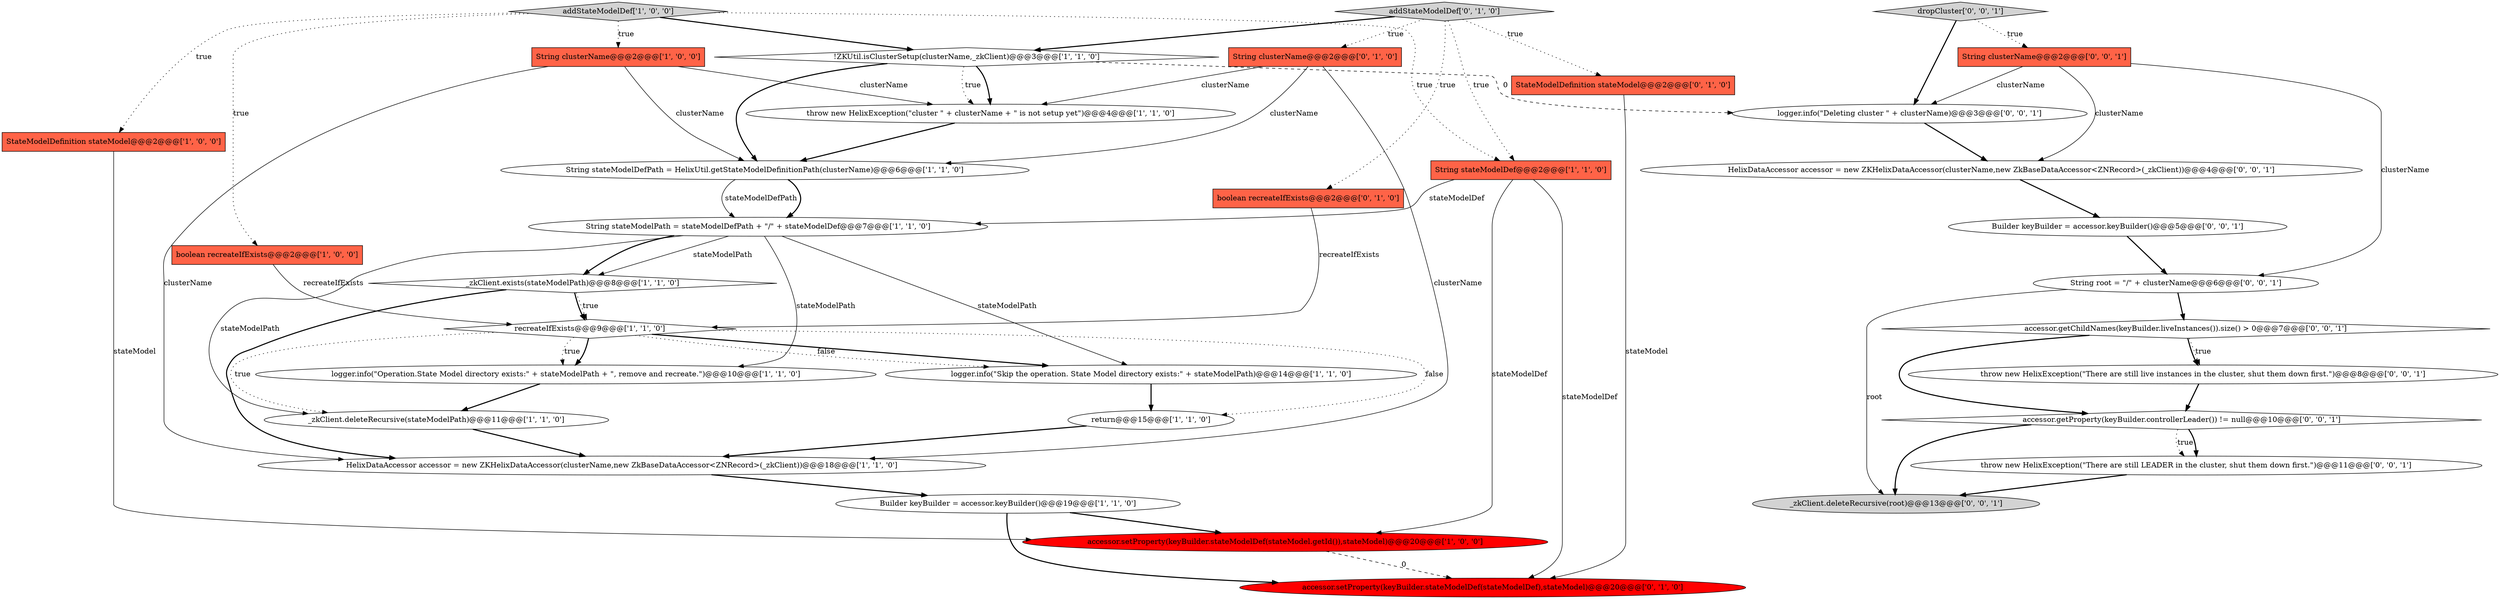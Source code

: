 digraph {
20 [style = filled, label = "StateModelDefinition stateModel@@@2@@@['0', '1', '0']", fillcolor = tomato, shape = box image = "AAA0AAABBB2BBB"];
12 [style = filled, label = "!ZKUtil.isClusterSetup(clusterName,_zkClient)@@@3@@@['1', '1', '0']", fillcolor = white, shape = diamond image = "AAA0AAABBB1BBB"];
26 [style = filled, label = "logger.info(\"Deleting cluster \" + clusterName)@@@3@@@['0', '0', '1']", fillcolor = white, shape = ellipse image = "AAA0AAABBB3BBB"];
22 [style = filled, label = "accessor.setProperty(keyBuilder.stateModelDef(stateModelDef),stateModel)@@@20@@@['0', '1', '0']", fillcolor = red, shape = ellipse image = "AAA1AAABBB2BBB"];
17 [style = filled, label = "logger.info(\"Skip the operation. State Model directory exists:\" + stateModelPath)@@@14@@@['1', '1', '0']", fillcolor = white, shape = ellipse image = "AAA0AAABBB1BBB"];
0 [style = filled, label = "_zkClient.exists(stateModelPath)@@@8@@@['1', '1', '0']", fillcolor = white, shape = diamond image = "AAA0AAABBB1BBB"];
18 [style = filled, label = "String clusterName@@@2@@@['0', '1', '0']", fillcolor = tomato, shape = box image = "AAA0AAABBB2BBB"];
16 [style = filled, label = "recreateIfExists@@@9@@@['1', '1', '0']", fillcolor = white, shape = diamond image = "AAA0AAABBB1BBB"];
1 [style = filled, label = "HelixDataAccessor accessor = new ZKHelixDataAccessor(clusterName,new ZkBaseDataAccessor<ZNRecord>(_zkClient))@@@18@@@['1', '1', '0']", fillcolor = white, shape = ellipse image = "AAA0AAABBB1BBB"];
10 [style = filled, label = "String stateModelDef@@@2@@@['1', '1', '0']", fillcolor = tomato, shape = box image = "AAA0AAABBB1BBB"];
14 [style = filled, label = "Builder keyBuilder = accessor.keyBuilder()@@@19@@@['1', '1', '0']", fillcolor = white, shape = ellipse image = "AAA0AAABBB1BBB"];
9 [style = filled, label = "addStateModelDef['1', '0', '0']", fillcolor = lightgray, shape = diamond image = "AAA0AAABBB1BBB"];
30 [style = filled, label = "throw new HelixException(\"There are still LEADER in the cluster, shut them down first.\")@@@11@@@['0', '0', '1']", fillcolor = white, shape = ellipse image = "AAA0AAABBB3BBB"];
31 [style = filled, label = "String root = \"/\" + clusterName@@@6@@@['0', '0', '1']", fillcolor = white, shape = ellipse image = "AAA0AAABBB3BBB"];
5 [style = filled, label = "boolean recreateIfExists@@@2@@@['1', '0', '0']", fillcolor = tomato, shape = box image = "AAA0AAABBB1BBB"];
4 [style = filled, label = "_zkClient.deleteRecursive(stateModelPath)@@@11@@@['1', '1', '0']", fillcolor = white, shape = ellipse image = "AAA0AAABBB1BBB"];
3 [style = filled, label = "String stateModelDefPath = HelixUtil.getStateModelDefinitionPath(clusterName)@@@6@@@['1', '1', '0']", fillcolor = white, shape = ellipse image = "AAA0AAABBB1BBB"];
13 [style = filled, label = "String stateModelPath = stateModelDefPath + \"/\" + stateModelDef@@@7@@@['1', '1', '0']", fillcolor = white, shape = ellipse image = "AAA0AAABBB1BBB"];
24 [style = filled, label = "accessor.getProperty(keyBuilder.controllerLeader()) != null@@@10@@@['0', '0', '1']", fillcolor = white, shape = diamond image = "AAA0AAABBB3BBB"];
32 [style = filled, label = "accessor.getChildNames(keyBuilder.liveInstances()).size() > 0@@@7@@@['0', '0', '1']", fillcolor = white, shape = diamond image = "AAA0AAABBB3BBB"];
25 [style = filled, label = "_zkClient.deleteRecursive(root)@@@13@@@['0', '0', '1']", fillcolor = lightgray, shape = ellipse image = "AAA0AAABBB3BBB"];
27 [style = filled, label = "Builder keyBuilder = accessor.keyBuilder()@@@5@@@['0', '0', '1']", fillcolor = white, shape = ellipse image = "AAA0AAABBB3BBB"];
19 [style = filled, label = "addStateModelDef['0', '1', '0']", fillcolor = lightgray, shape = diamond image = "AAA0AAABBB2BBB"];
33 [style = filled, label = "throw new HelixException(\"There are still live instances in the cluster, shut them down first.\")@@@8@@@['0', '0', '1']", fillcolor = white, shape = ellipse image = "AAA0AAABBB3BBB"];
6 [style = filled, label = "String clusterName@@@2@@@['1', '0', '0']", fillcolor = tomato, shape = box image = "AAA0AAABBB1BBB"];
7 [style = filled, label = "accessor.setProperty(keyBuilder.stateModelDef(stateModel.getId()),stateModel)@@@20@@@['1', '0', '0']", fillcolor = red, shape = ellipse image = "AAA1AAABBB1BBB"];
29 [style = filled, label = "HelixDataAccessor accessor = new ZKHelixDataAccessor(clusterName,new ZkBaseDataAccessor<ZNRecord>(_zkClient))@@@4@@@['0', '0', '1']", fillcolor = white, shape = ellipse image = "AAA0AAABBB3BBB"];
8 [style = filled, label = "return@@@15@@@['1', '1', '0']", fillcolor = white, shape = ellipse image = "AAA0AAABBB1BBB"];
15 [style = filled, label = "throw new HelixException(\"cluster \" + clusterName + \" is not setup yet\")@@@4@@@['1', '1', '0']", fillcolor = white, shape = ellipse image = "AAA0AAABBB1BBB"];
28 [style = filled, label = "dropCluster['0', '0', '1']", fillcolor = lightgray, shape = diamond image = "AAA0AAABBB3BBB"];
21 [style = filled, label = "boolean recreateIfExists@@@2@@@['0', '1', '0']", fillcolor = tomato, shape = box image = "AAA0AAABBB2BBB"];
2 [style = filled, label = "StateModelDefinition stateModel@@@2@@@['1', '0', '0']", fillcolor = tomato, shape = box image = "AAA0AAABBB1BBB"];
11 [style = filled, label = "logger.info(\"Operation.State Model directory exists:\" + stateModelPath + \", remove and recreate.\")@@@10@@@['1', '1', '0']", fillcolor = white, shape = ellipse image = "AAA0AAABBB1BBB"];
23 [style = filled, label = "String clusterName@@@2@@@['0', '0', '1']", fillcolor = tomato, shape = box image = "AAA0AAABBB3BBB"];
19->10 [style = dotted, label="true"];
17->8 [style = bold, label=""];
6->1 [style = solid, label="clusterName"];
0->16 [style = bold, label=""];
16->11 [style = bold, label=""];
13->17 [style = solid, label="stateModelPath"];
5->16 [style = solid, label="recreateIfExists"];
13->11 [style = solid, label="stateModelPath"];
19->12 [style = bold, label=""];
10->7 [style = solid, label="stateModelDef"];
19->20 [style = dotted, label="true"];
31->32 [style = bold, label=""];
26->29 [style = bold, label=""];
23->31 [style = solid, label="clusterName"];
11->4 [style = bold, label=""];
12->15 [style = bold, label=""];
19->18 [style = dotted, label="true"];
14->22 [style = bold, label=""];
12->15 [style = dotted, label="true"];
27->31 [style = bold, label=""];
23->26 [style = solid, label="clusterName"];
30->25 [style = bold, label=""];
10->13 [style = solid, label="stateModelDef"];
23->29 [style = solid, label="clusterName"];
24->30 [style = dotted, label="true"];
19->21 [style = dotted, label="true"];
18->1 [style = solid, label="clusterName"];
16->17 [style = bold, label=""];
28->26 [style = bold, label=""];
16->4 [style = dotted, label="true"];
31->25 [style = solid, label="root"];
9->6 [style = dotted, label="true"];
21->16 [style = solid, label="recreateIfExists"];
15->3 [style = bold, label=""];
32->33 [style = bold, label=""];
32->33 [style = dotted, label="true"];
14->7 [style = bold, label=""];
24->30 [style = bold, label=""];
3->13 [style = solid, label="stateModelDefPath"];
12->26 [style = dashed, label="0"];
8->1 [style = bold, label=""];
29->27 [style = bold, label=""];
20->22 [style = solid, label="stateModel"];
6->15 [style = solid, label="clusterName"];
18->3 [style = solid, label="clusterName"];
2->7 [style = solid, label="stateModel"];
9->2 [style = dotted, label="true"];
0->1 [style = bold, label=""];
33->24 [style = bold, label=""];
24->25 [style = bold, label=""];
3->13 [style = bold, label=""];
28->23 [style = dotted, label="true"];
13->0 [style = solid, label="stateModelPath"];
10->22 [style = solid, label="stateModelDef"];
1->14 [style = bold, label=""];
4->1 [style = bold, label=""];
12->3 [style = bold, label=""];
0->16 [style = dotted, label="true"];
9->12 [style = bold, label=""];
16->11 [style = dotted, label="true"];
16->8 [style = dotted, label="false"];
6->3 [style = solid, label="clusterName"];
13->4 [style = solid, label="stateModelPath"];
16->17 [style = dotted, label="false"];
18->15 [style = solid, label="clusterName"];
9->10 [style = dotted, label="true"];
32->24 [style = bold, label=""];
7->22 [style = dashed, label="0"];
13->0 [style = bold, label=""];
9->5 [style = dotted, label="true"];
}

